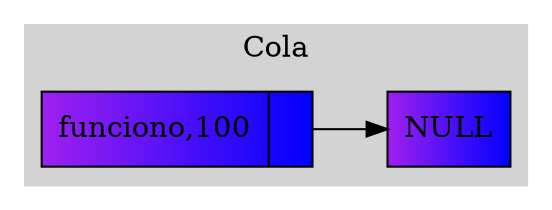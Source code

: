 digraph D{
rankdir=LR;
labelloc="t";
subgraph cluster_0{
style=filled;
color = lightgrey;
node[shape=record];
Nodofunciono[label="{funciono,100| }"style = filled, fillcolor = "purple:blue"];
NodoNULL[label="NULL}"style = filled, fillcolor = "purple:blue"];
Nodofunciono->NodoNULL;
label = "Cola";
}
}
